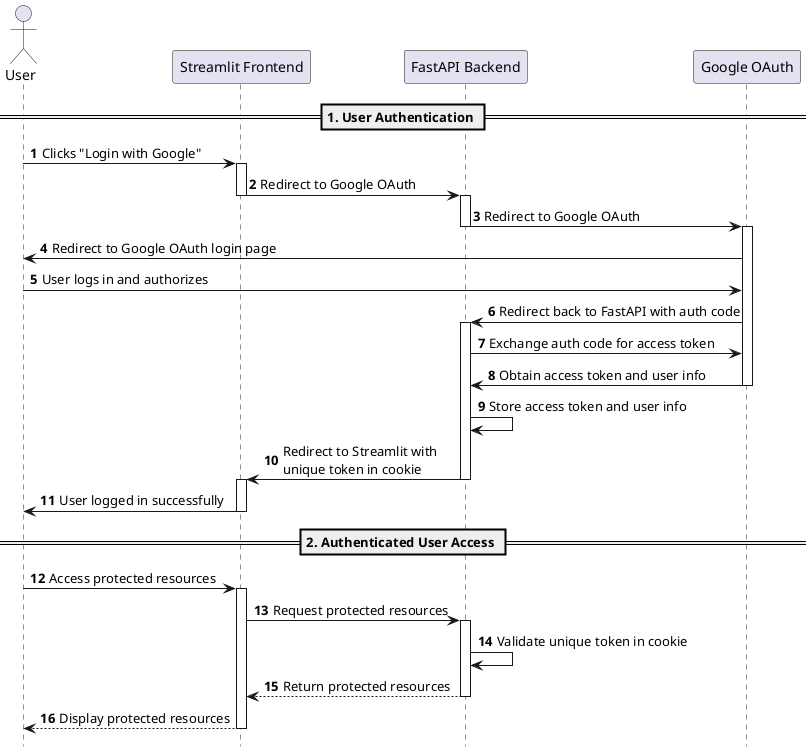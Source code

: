@startuml Authentication Flow

actor User as usr
participant "Streamlit Frontend" as fe
participant "FastAPI Backend" as be
participant "Google OAuth" as google

autonumber
hide footbox
== 1. User Authentication ==
usr -> fe : Clicks "Login with Google"
activate fe
fe -> be : Redirect to Google OAuth
deactivate fe
activate be
be -> google : Redirect to Google OAuth
deactivate be
activate google
google -> usr : Redirect to Google OAuth login page
usr -> google : User logs in and authorizes
google -> be : Redirect back to FastAPI with auth code
activate be
be -> google : Exchange auth code for access token
google -> be : Obtain access token and user info
deactivate google
be -> be: Store access token and user info
be -> fe : Redirect to Streamlit with\nunique token in cookie
deactivate be
activate fe
fe -> usr : User logged in successfully
deactivate fe

== 2. Authenticated User Access ==
usr -> fe : Access protected resources
activate fe
fe -> be: Request protected resources
activate be
be -> be: Validate unique token in cookie
be --> fe : Return protected resources
deactivate be
fe --> usr : Display protected resources
deactivate fe

@enduml